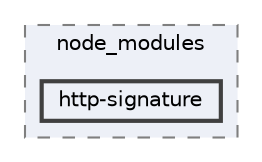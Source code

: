 digraph "C:/Users/arisc/OneDrive/Documents/GitHub/FINAL/EcoEats-Project/node_modules/http-signature"
{
 // LATEX_PDF_SIZE
  bgcolor="transparent";
  edge [fontname=Helvetica,fontsize=10,labelfontname=Helvetica,labelfontsize=10];
  node [fontname=Helvetica,fontsize=10,shape=box,height=0.2,width=0.4];
  compound=true
  subgraph clusterdir_5091f2b68170d33f954320199e2fed0a {
    graph [ bgcolor="#edf0f7", pencolor="grey50", label="node_modules", fontname=Helvetica,fontsize=10 style="filled,dashed", URL="dir_5091f2b68170d33f954320199e2fed0a.html",tooltip=""]
  dir_f142b6bbb8b87c19813de5025f0e1e2c [label="http-signature", fillcolor="#edf0f7", color="grey25", style="filled,bold", URL="dir_f142b6bbb8b87c19813de5025f0e1e2c.html",tooltip=""];
  }
}
